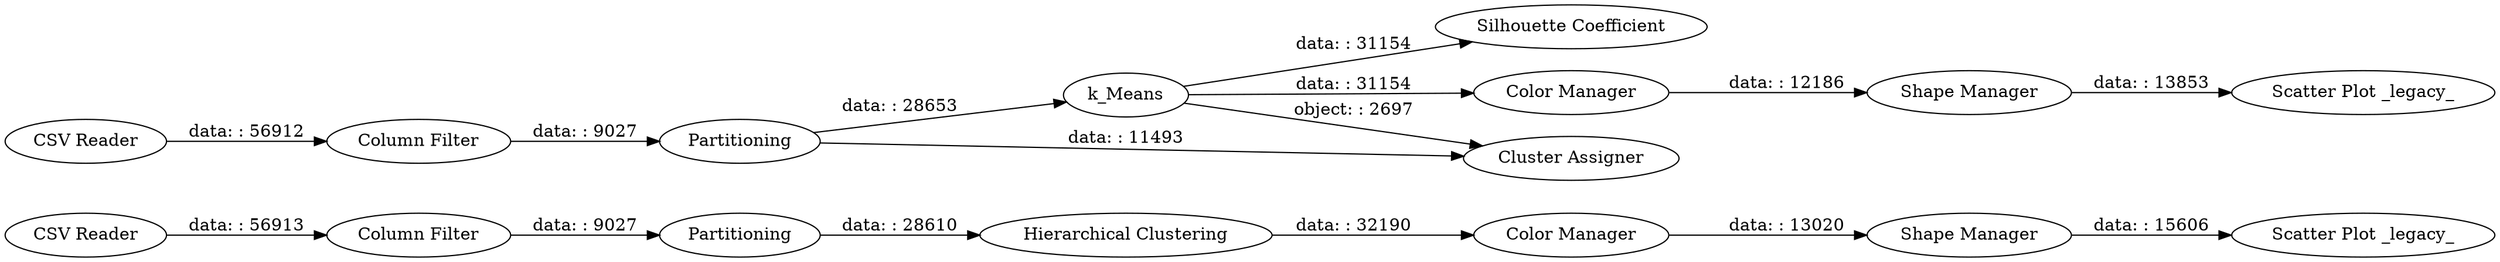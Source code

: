 digraph {
	"5381954215668553031_12" [label=Partitioning]
	"5381954215668553031_16" [label="Scatter Plot _legacy_"]
	"5381954215668553031_10" [label="CSV Reader"]
	"5381954215668553031_2" [label="Column Filter"]
	"5381954215668553031_4" [label=k_Means]
	"5381954215668553031_3" [label=Partitioning]
	"5381954215668553031_14" [label="Color Manager"]
	"5381954215668553031_15" [label="Shape Manager"]
	"5381954215668553031_11" [label="Column Filter"]
	"5381954215668553031_5" [label="Cluster Assigner"]
	"5381954215668553031_9" [label="Scatter Plot _legacy_"]
	"5381954215668553031_8" [label="Shape Manager"]
	"5381954215668553031_13" [label="Hierarchical Clustering"]
	"5381954215668553031_6" [label="Silhouette Coefficient"]
	"5381954215668553031_7" [label="Color Manager"]
	"5381954215668553031_1" [label="CSV Reader"]
	"5381954215668553031_15" -> "5381954215668553031_16" [label="data: : 15606"]
	"5381954215668553031_2" -> "5381954215668553031_3" [label="data: : 9027"]
	"5381954215668553031_8" -> "5381954215668553031_9" [label="data: : 13853"]
	"5381954215668553031_7" -> "5381954215668553031_8" [label="data: : 12186"]
	"5381954215668553031_4" -> "5381954215668553031_6" [label="data: : 31154"]
	"5381954215668553031_1" -> "5381954215668553031_2" [label="data: : 56912"]
	"5381954215668553031_10" -> "5381954215668553031_11" [label="data: : 56913"]
	"5381954215668553031_4" -> "5381954215668553031_5" [label="object: : 2697"]
	"5381954215668553031_4" -> "5381954215668553031_7" [label="data: : 31154"]
	"5381954215668553031_3" -> "5381954215668553031_4" [label="data: : 28653"]
	"5381954215668553031_11" -> "5381954215668553031_12" [label="data: : 9027"]
	"5381954215668553031_12" -> "5381954215668553031_13" [label="data: : 28610"]
	"5381954215668553031_13" -> "5381954215668553031_14" [label="data: : 32190"]
	"5381954215668553031_3" -> "5381954215668553031_5" [label="data: : 11493"]
	"5381954215668553031_14" -> "5381954215668553031_15" [label="data: : 13020"]
	rankdir=LR
}
